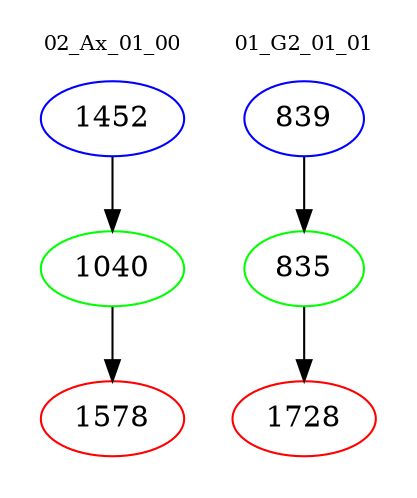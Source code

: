 digraph{
subgraph cluster_0 {
color = white
label = "02_Ax_01_00";
fontsize=10;
T0_1452 [label="1452", color="blue"]
T0_1452 -> T0_1040 [color="black"]
T0_1040 [label="1040", color="green"]
T0_1040 -> T0_1578 [color="black"]
T0_1578 [label="1578", color="red"]
}
subgraph cluster_1 {
color = white
label = "01_G2_01_01";
fontsize=10;
T1_839 [label="839", color="blue"]
T1_839 -> T1_835 [color="black"]
T1_835 [label="835", color="green"]
T1_835 -> T1_1728 [color="black"]
T1_1728 [label="1728", color="red"]
}
}
